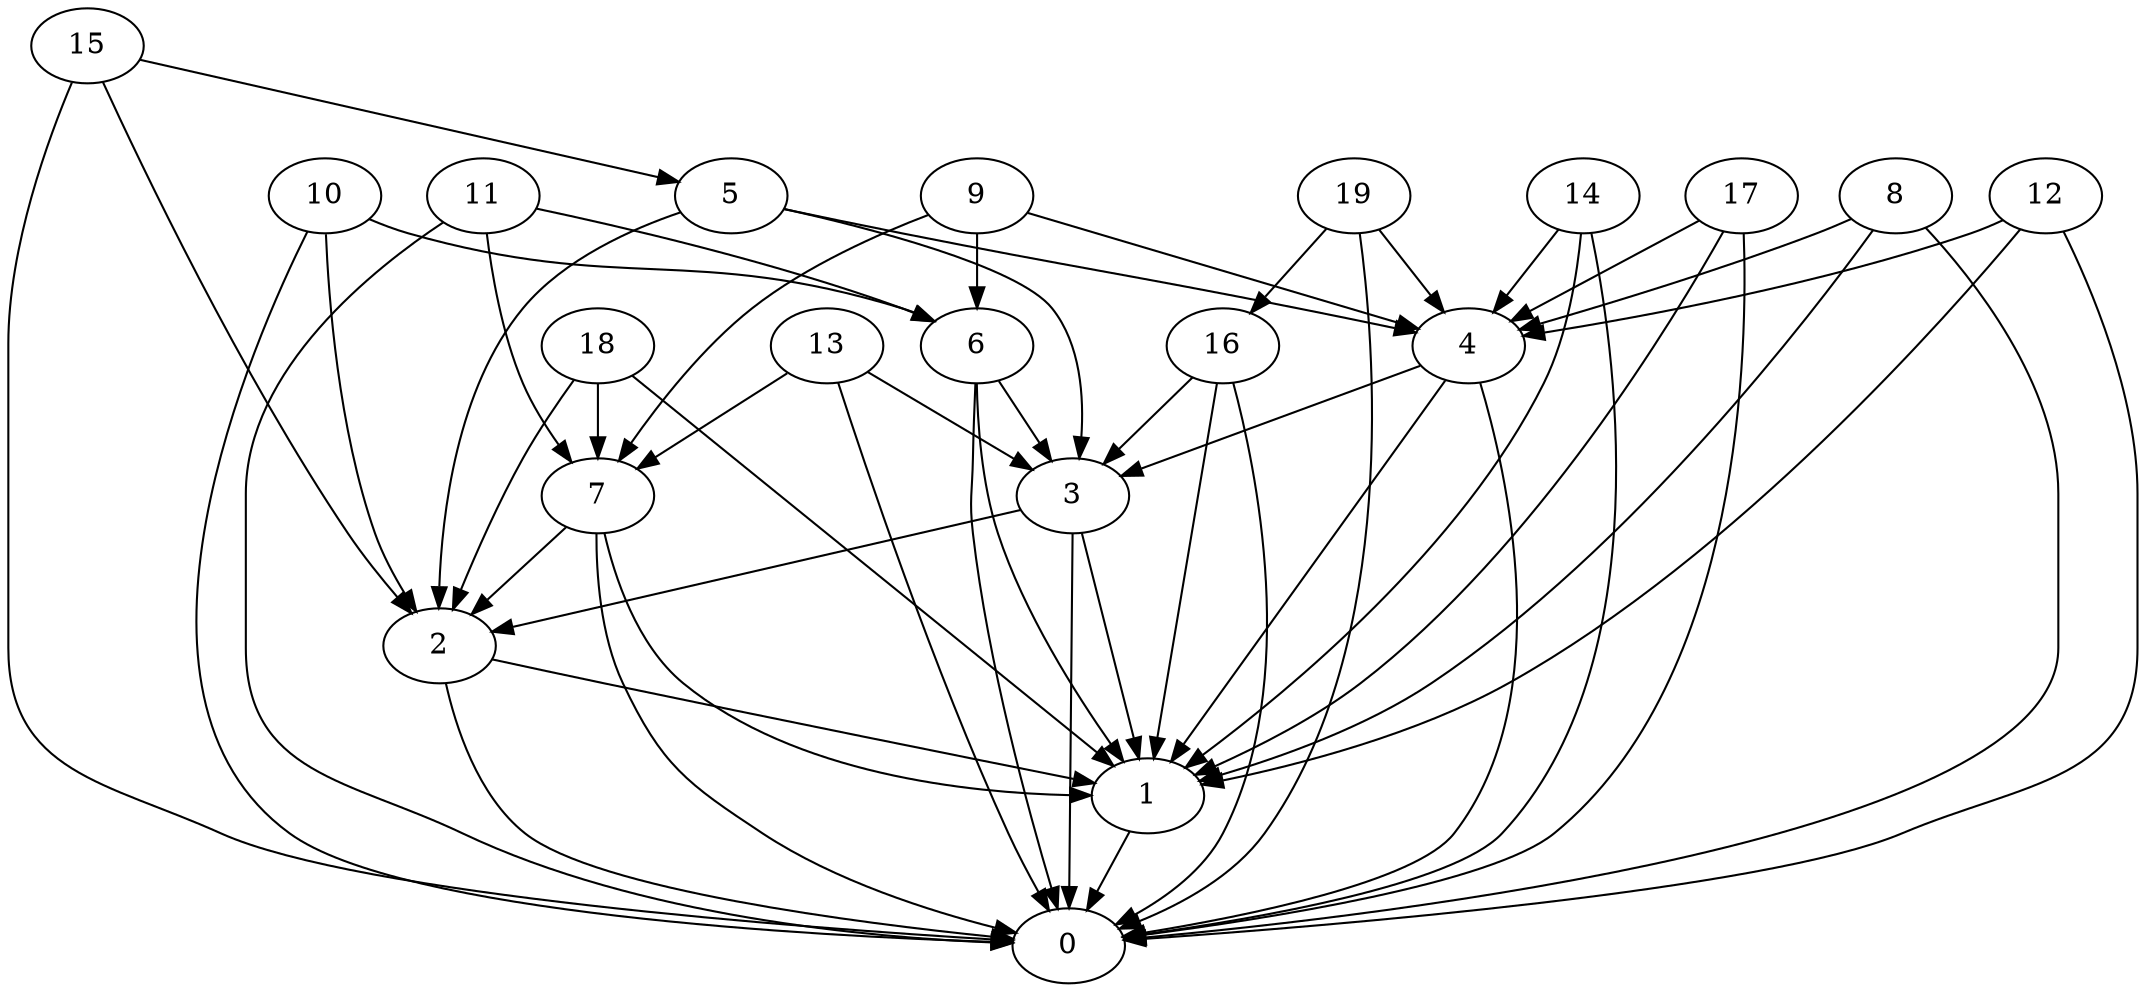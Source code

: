/* Created by igraph 0.6.5 */
digraph {
  0;
  1;
  2;
  3;
  4;
  5;
  6;
  7;
  8;
  9;
  10;
  11;
  12;
  13;
  14;
  15;
  16;
  17;
  18;
  19;

  1 -> 0;
  2 -> 0;
  2 -> 1;
  3 -> 0;
  3 -> 1;
  3 -> 2;
  4 -> 1;
  4 -> 0;
  4 -> 3;
  5 -> 2;
  5 -> 3;
  5 -> 4;
  6 -> 0;
  6 -> 3;
  6 -> 1;
  7 -> 2;
  7 -> 1;
  7 -> 0;
  8 -> 4;
  8 -> 1;
  8 -> 0;
  9 -> 4;
  9 -> 7;
  9 -> 6;
  10 -> 2;
  10 -> 6;
  10 -> 0;
  11 -> 0;
  11 -> 7;
  11 -> 6;
  12 -> 0;
  12 -> 1;
  12 -> 4;
  13 -> 3;
  13 -> 7;
  13 -> 0;
  14 -> 1;
  14 -> 0;
  14 -> 4;
  15 -> 0;
  15 -> 2;
  15 -> 5;
  16 -> 0;
  16 -> 3;
  16 -> 1;
  17 -> 4;
  17 -> 0;
  17 -> 1;
  18 -> 1;
  18 -> 7;
  18 -> 2;
  19 -> 0;
  19 -> 16;
  19 -> 4;
}
